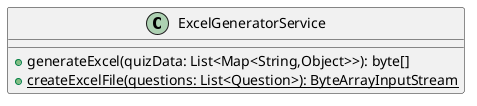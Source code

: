 @startuml
class ExcelGeneratorService [[java:edu.sru.thangiah.service.ExcelGeneratorService]] {
	+generateExcel(quizData: List<Map<String,Object>>): byte[]
	+{static} createExcelFile(questions: List<Question>): ByteArrayInputStream
}
@endumls